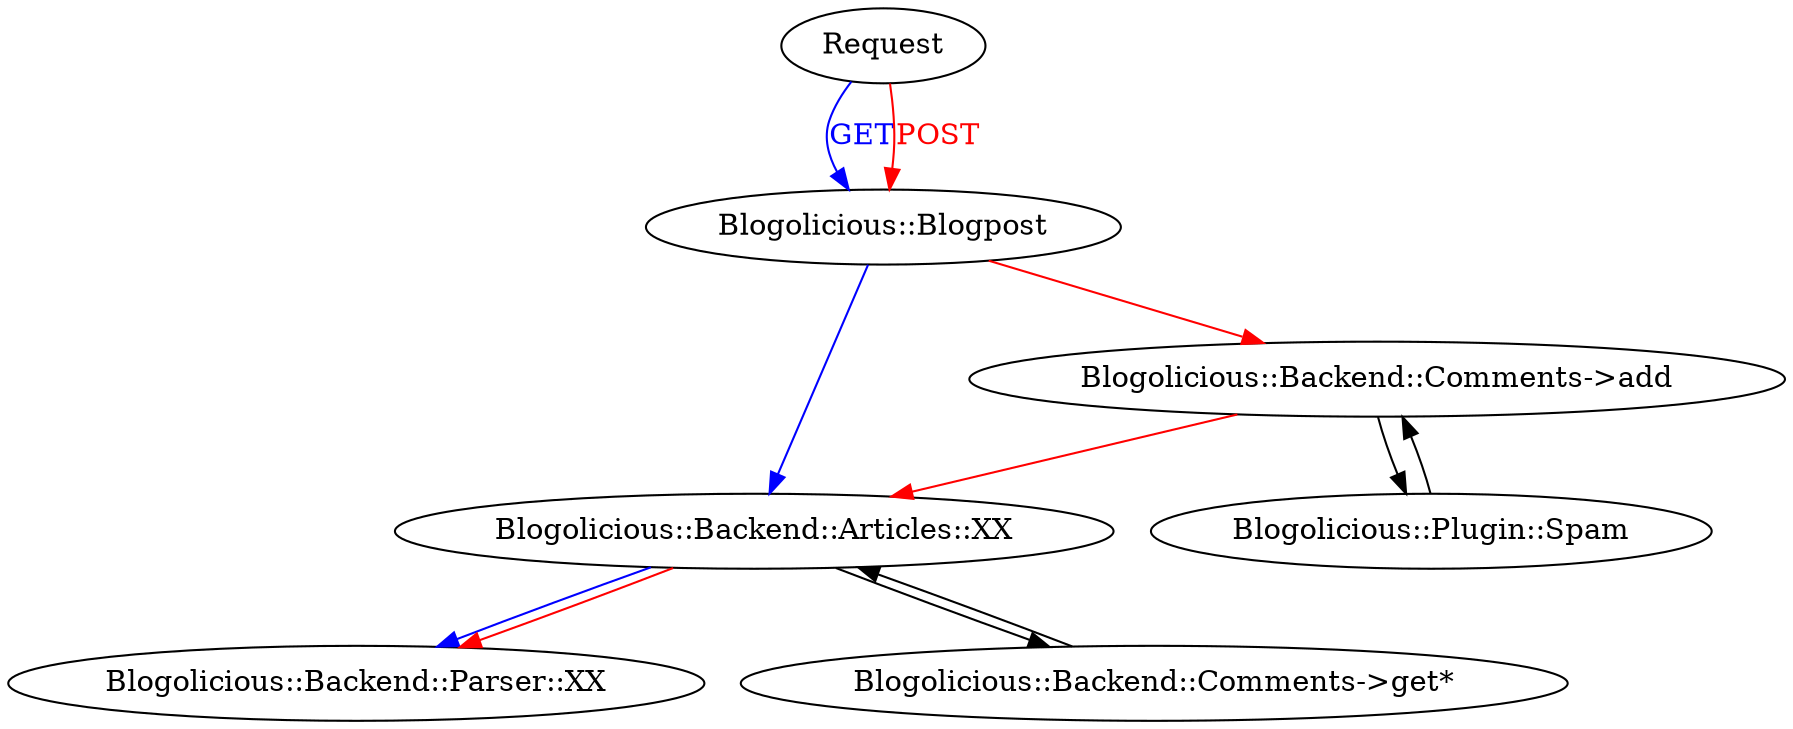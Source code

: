 digraph {
    request [label="Request"];
    blogpost [label="Blogolicious::Blogpost"];
    spam_filter [label="Blogolicious::Plugin::Spam"]
    entry_backend [label="Blogolicious::Backend::Articles::XX"];
    renderer [label="Blogolicious::Backend::Parser::XX"];
    comment_backend_add [label="Blogolicious::Backend::Comments->add"];
    comment_backend_get [label="Blogolicious::Backend::Comments->get*"];
    request ->  blogpost [label="GET", fontcolor="#0000FF", color="#0000FF"];
    request ->  blogpost [label="POST", fontcolor="#FF0000", color="#FF0000"];
    blogpost -> entry_backend -> renderer [color="#0000FF"];
    blogpost -> comment_backend_add -> entry_backend -> renderer [color="#ff0000"];

    entry_backend -> comment_backend_get;
    comment_backend_get -> entry_backend;

    spam_filter -> comment_backend_add;
    comment_backend_add -> spam_filter;

}